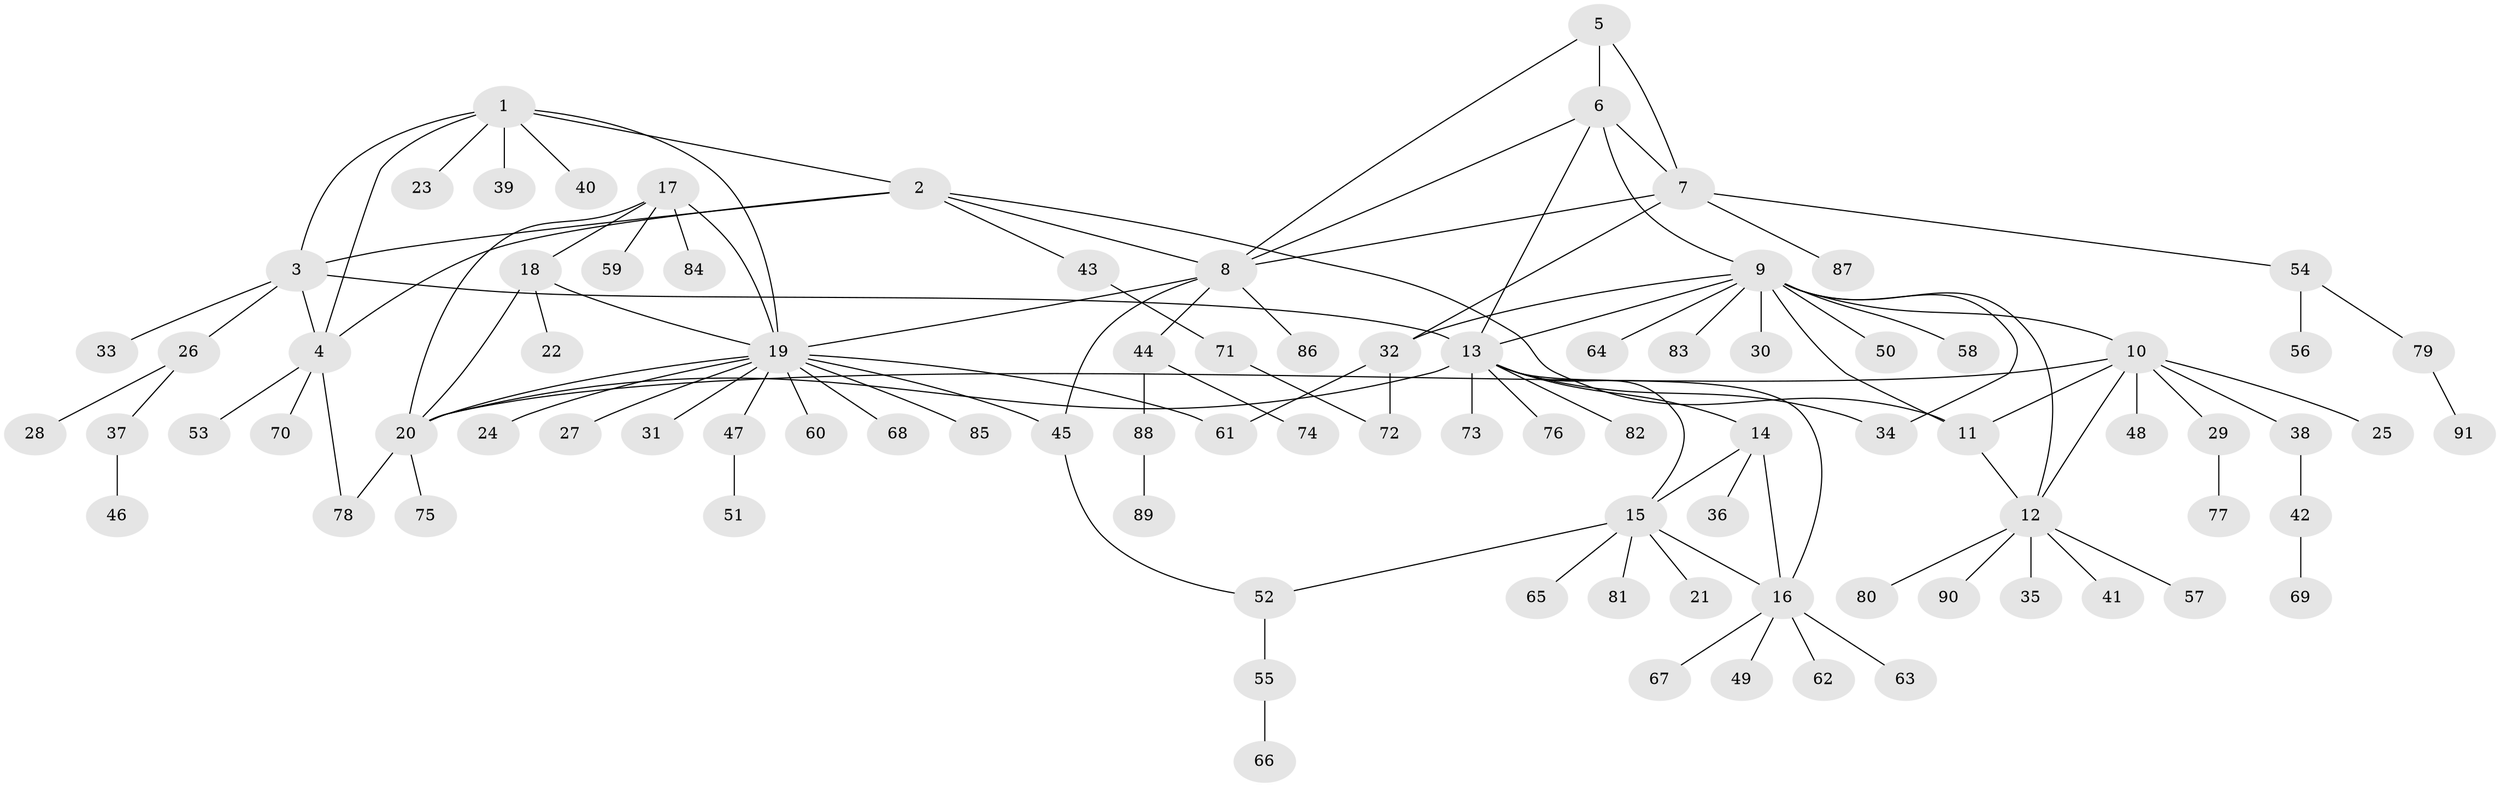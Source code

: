 // Generated by graph-tools (version 1.1) at 2025/37/03/09/25 02:37:26]
// undirected, 91 vertices, 118 edges
graph export_dot {
graph [start="1"]
  node [color=gray90,style=filled];
  1;
  2;
  3;
  4;
  5;
  6;
  7;
  8;
  9;
  10;
  11;
  12;
  13;
  14;
  15;
  16;
  17;
  18;
  19;
  20;
  21;
  22;
  23;
  24;
  25;
  26;
  27;
  28;
  29;
  30;
  31;
  32;
  33;
  34;
  35;
  36;
  37;
  38;
  39;
  40;
  41;
  42;
  43;
  44;
  45;
  46;
  47;
  48;
  49;
  50;
  51;
  52;
  53;
  54;
  55;
  56;
  57;
  58;
  59;
  60;
  61;
  62;
  63;
  64;
  65;
  66;
  67;
  68;
  69;
  70;
  71;
  72;
  73;
  74;
  75;
  76;
  77;
  78;
  79;
  80;
  81;
  82;
  83;
  84;
  85;
  86;
  87;
  88;
  89;
  90;
  91;
  1 -- 2;
  1 -- 3;
  1 -- 4;
  1 -- 19;
  1 -- 23;
  1 -- 39;
  1 -- 40;
  2 -- 3;
  2 -- 4;
  2 -- 8;
  2 -- 11;
  2 -- 43;
  3 -- 4;
  3 -- 13;
  3 -- 26;
  3 -- 33;
  4 -- 53;
  4 -- 70;
  4 -- 78;
  5 -- 6;
  5 -- 7;
  5 -- 8;
  6 -- 7;
  6 -- 8;
  6 -- 9;
  6 -- 13;
  7 -- 8;
  7 -- 32;
  7 -- 54;
  7 -- 87;
  8 -- 19;
  8 -- 44;
  8 -- 45;
  8 -- 86;
  9 -- 10;
  9 -- 11;
  9 -- 12;
  9 -- 13;
  9 -- 30;
  9 -- 32;
  9 -- 34;
  9 -- 50;
  9 -- 58;
  9 -- 64;
  9 -- 83;
  10 -- 11;
  10 -- 12;
  10 -- 20;
  10 -- 25;
  10 -- 29;
  10 -- 38;
  10 -- 48;
  11 -- 12;
  12 -- 35;
  12 -- 41;
  12 -- 57;
  12 -- 80;
  12 -- 90;
  13 -- 14;
  13 -- 15;
  13 -- 16;
  13 -- 20;
  13 -- 34;
  13 -- 73;
  13 -- 76;
  13 -- 82;
  14 -- 15;
  14 -- 16;
  14 -- 36;
  15 -- 16;
  15 -- 21;
  15 -- 52;
  15 -- 65;
  15 -- 81;
  16 -- 49;
  16 -- 62;
  16 -- 63;
  16 -- 67;
  17 -- 18;
  17 -- 19;
  17 -- 20;
  17 -- 59;
  17 -- 84;
  18 -- 19;
  18 -- 20;
  18 -- 22;
  19 -- 20;
  19 -- 24;
  19 -- 27;
  19 -- 31;
  19 -- 45;
  19 -- 47;
  19 -- 60;
  19 -- 61;
  19 -- 68;
  19 -- 85;
  20 -- 75;
  20 -- 78;
  26 -- 28;
  26 -- 37;
  29 -- 77;
  32 -- 61;
  32 -- 72;
  37 -- 46;
  38 -- 42;
  42 -- 69;
  43 -- 71;
  44 -- 74;
  44 -- 88;
  45 -- 52;
  47 -- 51;
  52 -- 55;
  54 -- 56;
  54 -- 79;
  55 -- 66;
  71 -- 72;
  79 -- 91;
  88 -- 89;
}
